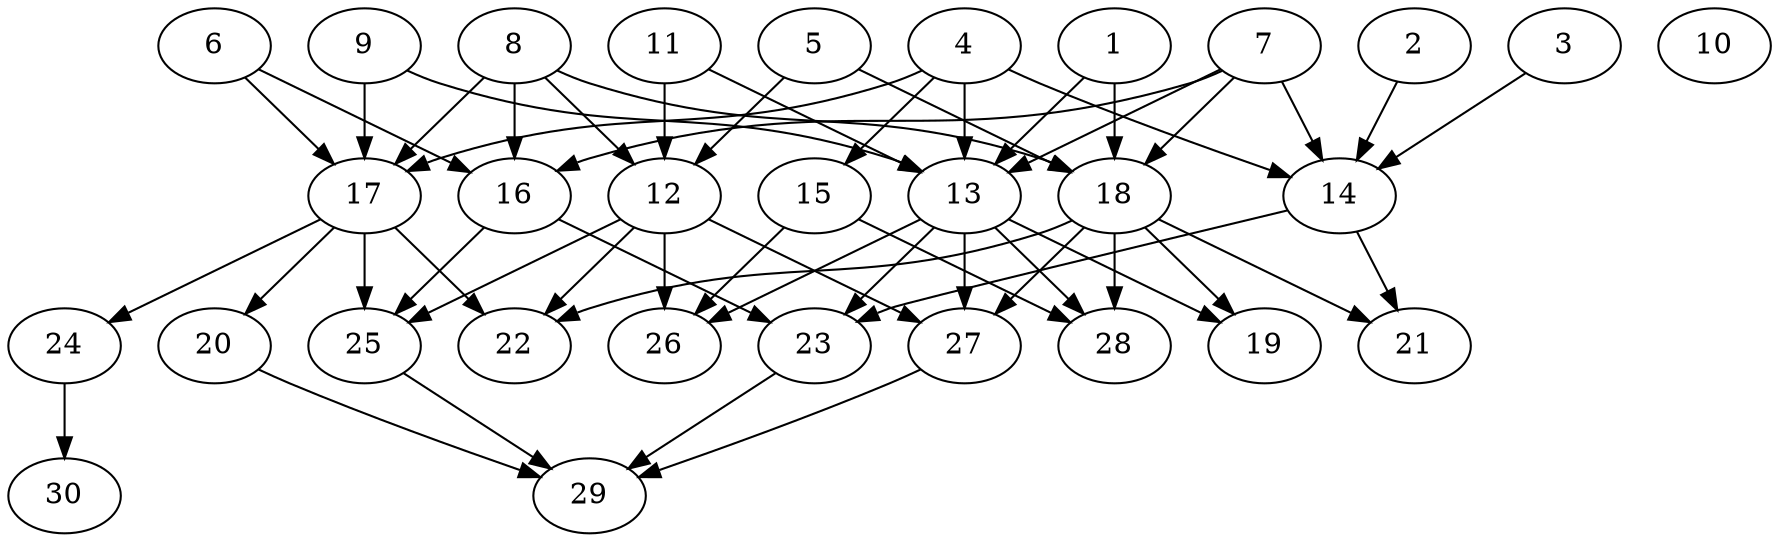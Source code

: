 // DAG automatically generated by daggen at Thu Oct  3 14:04:17 2019
// ./daggen --dot -n 30 --ccr 0.3 --fat 0.7 --regular 0.7 --density 0.5 --mindata 5242880 --maxdata 52428800 
digraph G {
  1 [size="44144640", alpha="0.18", expect_size="13243392"] 
  1 -> 13 [size ="13243392"]
  1 -> 18 [size ="13243392"]
  2 [size="49756160", alpha="0.16", expect_size="14926848"] 
  2 -> 14 [size ="14926848"]
  3 [size="99283627", alpha="0.08", expect_size="29785088"] 
  3 -> 14 [size ="29785088"]
  4 [size="66304000", alpha="0.13", expect_size="19891200"] 
  4 -> 13 [size ="19891200"]
  4 -> 14 [size ="19891200"]
  4 -> 15 [size ="19891200"]
  4 -> 17 [size ="19891200"]
  5 [size="74301440", alpha="0.13", expect_size="22290432"] 
  5 -> 12 [size ="22290432"]
  5 -> 18 [size ="22290432"]
  6 [size="155508053", alpha="0.13", expect_size="46652416"] 
  6 -> 16 [size ="46652416"]
  6 -> 17 [size ="46652416"]
  7 [size="30723413", alpha="0.06", expect_size="9217024"] 
  7 -> 13 [size ="9217024"]
  7 -> 14 [size ="9217024"]
  7 -> 16 [size ="9217024"]
  7 -> 18 [size ="9217024"]
  8 [size="131819520", alpha="0.18", expect_size="39545856"] 
  8 -> 12 [size ="39545856"]
  8 -> 16 [size ="39545856"]
  8 -> 17 [size ="39545856"]
  8 -> 18 [size ="39545856"]
  9 [size="61040640", alpha="0.00", expect_size="18312192"] 
  9 -> 13 [size ="18312192"]
  9 -> 17 [size ="18312192"]
  10 [size="171793067", alpha="0.12", expect_size="51537920"] 
  11 [size="38997333", alpha="0.05", expect_size="11699200"] 
  11 -> 12 [size ="11699200"]
  11 -> 13 [size ="11699200"]
  12 [size="23691947", alpha="0.12", expect_size="7107584"] 
  12 -> 22 [size ="7107584"]
  12 -> 25 [size ="7107584"]
  12 -> 26 [size ="7107584"]
  12 -> 27 [size ="7107584"]
  13 [size="147264853", alpha="0.16", expect_size="44179456"] 
  13 -> 19 [size ="44179456"]
  13 -> 23 [size ="44179456"]
  13 -> 26 [size ="44179456"]
  13 -> 27 [size ="44179456"]
  13 -> 28 [size ="44179456"]
  14 [size="50800640", alpha="0.19", expect_size="15240192"] 
  14 -> 21 [size ="15240192"]
  14 -> 23 [size ="15240192"]
  15 [size="152709120", alpha="0.05", expect_size="45812736"] 
  15 -> 26 [size ="45812736"]
  15 -> 28 [size ="45812736"]
  16 [size="100662613", alpha="0.15", expect_size="30198784"] 
  16 -> 23 [size ="30198784"]
  16 -> 25 [size ="30198784"]
  17 [size="47837867", alpha="0.07", expect_size="14351360"] 
  17 -> 20 [size ="14351360"]
  17 -> 22 [size ="14351360"]
  17 -> 24 [size ="14351360"]
  17 -> 25 [size ="14351360"]
  18 [size="96791893", alpha="0.15", expect_size="29037568"] 
  18 -> 19 [size ="29037568"]
  18 -> 21 [size ="29037568"]
  18 -> 22 [size ="29037568"]
  18 -> 27 [size ="29037568"]
  18 -> 28 [size ="29037568"]
  19 [size="81401173", alpha="0.09", expect_size="24420352"] 
  20 [size="85128533", alpha="0.06", expect_size="25538560"] 
  20 -> 29 [size ="25538560"]
  21 [size="22944427", alpha="0.07", expect_size="6883328"] 
  22 [size="59569493", alpha="0.11", expect_size="17870848"] 
  23 [size="156187307", alpha="0.06", expect_size="46856192"] 
  23 -> 29 [size ="46856192"]
  24 [size="127651840", alpha="0.08", expect_size="38295552"] 
  24 -> 30 [size ="38295552"]
  25 [size="117749760", alpha="0.16", expect_size="35324928"] 
  25 -> 29 [size ="35324928"]
  26 [size="159532373", alpha="0.02", expect_size="47859712"] 
  27 [size="118572373", alpha="0.10", expect_size="35571712"] 
  27 -> 29 [size ="35571712"]
  28 [size="18759680", alpha="0.12", expect_size="5627904"] 
  29 [size="139615573", alpha="0.20", expect_size="41884672"] 
  30 [size="55749973", alpha="0.07", expect_size="16724992"] 
}
